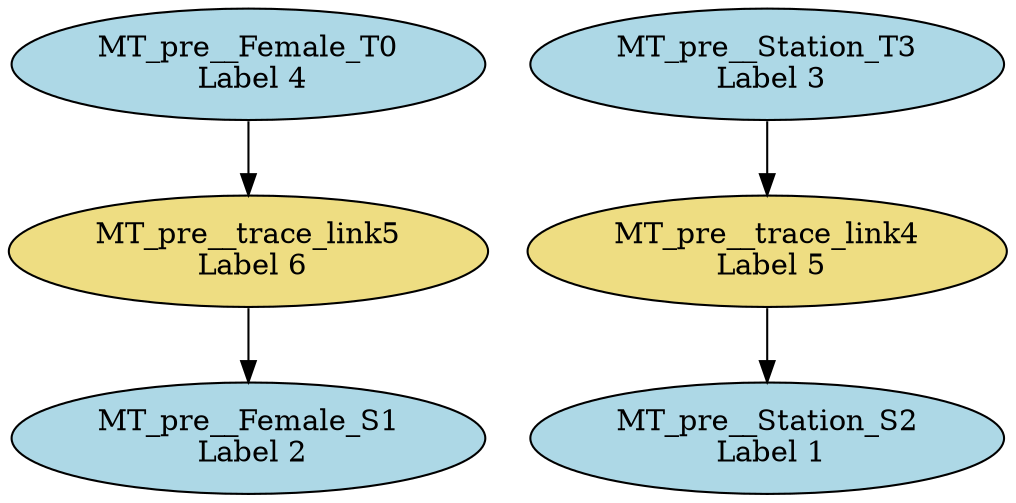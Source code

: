 digraph ruleCombinator_match_HSF2SF_combine_0LHS {
"MT_pre__Female_T0\n Label 4" [style=filled, fillcolor=lightblue];
"MT_pre__Female_S1\n Label 2" [style=filled, fillcolor=lightblue];
"MT_pre__Station_S2\n Label 1" [style=filled, fillcolor=lightblue];
"MT_pre__Station_T3\n Label 3" [style=filled, fillcolor=lightblue];
"MT_pre__trace_link4\n Label 5" [style=filled, fillcolor=lightgoldenrod];
"MT_pre__trace_link5\n Label 6" [style=filled, fillcolor=lightgoldenrod];
"MT_pre__Female_T0\n Label 4" -> "MT_pre__trace_link5\n Label 6";
"MT_pre__Station_T3\n Label 3" -> "MT_pre__trace_link4\n Label 5";
"MT_pre__trace_link4\n Label 5" -> "MT_pre__Station_S2\n Label 1";
"MT_pre__trace_link5\n Label 6" -> "MT_pre__Female_S1\n Label 2";
}
